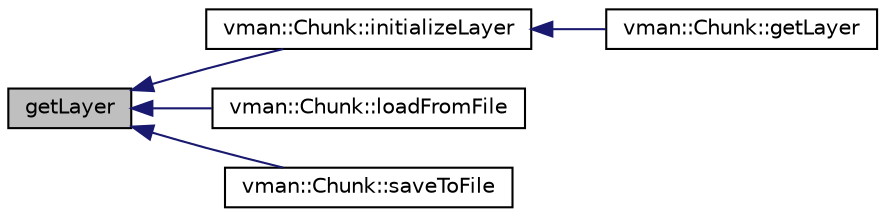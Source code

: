 digraph "getLayer"
{
  bgcolor="transparent";
  edge [fontname="Helvetica",fontsize="10",labelfontname="Helvetica",labelfontsize="10"];
  node [fontname="Helvetica",fontsize="10",shape=record];
  rankdir="LR";
  Node1 [label="getLayer",height=0.2,width=0.4,color="black", fillcolor="grey75", style="filled" fontcolor="black"];
  Node1 -> Node2 [dir="back",color="midnightblue",fontsize="10",style="solid",fontname="Helvetica"];
  Node2 [label="vman::Chunk::initializeLayer",height=0.2,width=0.4,color="black",URL="$classvman_1_1_chunk.html#a39544dfa24a26cb407f3df0b6e73e816"];
  Node2 -> Node3 [dir="back",color="midnightblue",fontsize="10",style="solid",fontname="Helvetica"];
  Node3 [label="vman::Chunk::getLayer",height=0.2,width=0.4,color="black",URL="$classvman_1_1_chunk.html#adc07bc0bec67455dfef61af9ae6571fa",tooltip="Will create a layer if it doesn&#39;t exists already."];
  Node1 -> Node4 [dir="back",color="midnightblue",fontsize="10",style="solid",fontname="Helvetica"];
  Node4 [label="vman::Chunk::loadFromFile",height=0.2,width=0.4,color="black",URL="$classvman_1_1_chunk.html#aedbf1cf4e63c5836f1f855d0c7322556",tooltip="Clears chunk on failure!"];
  Node1 -> Node5 [dir="back",color="midnightblue",fontsize="10",style="solid",fontname="Helvetica"];
  Node5 [label="vman::Chunk::saveToFile",height=0.2,width=0.4,color="black",URL="$classvman_1_1_chunk.html#adc6095604b2a6eb183c9b78dd686c4a4",tooltip="Will unset m_Modified on success."];
}
